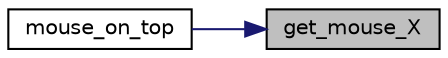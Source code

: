 digraph "get_mouse_X"
{
 // LATEX_PDF_SIZE
  edge [fontname="Helvetica",fontsize="10",labelfontname="Helvetica",labelfontsize="10"];
  node [fontname="Helvetica",fontsize="10",shape=record];
  rankdir="RL";
  Node1 [label="get_mouse_X",height=0.2,width=0.4,color="black", fillcolor="grey75", style="filled", fontcolor="black",tooltip="Gets mouse horizontal position."];
  Node1 -> Node2 [dir="back",color="midnightblue",fontsize="10",style="solid"];
  Node2 [label="mouse_on_top",height=0.2,width=0.4,color="black", fillcolor="white", style="filled",URL="$group__aux__functions.html#ga56706f876d01dbcb1a5d68dcdaa03c85",tooltip="Gets value if its on top of a menu item."];
}

